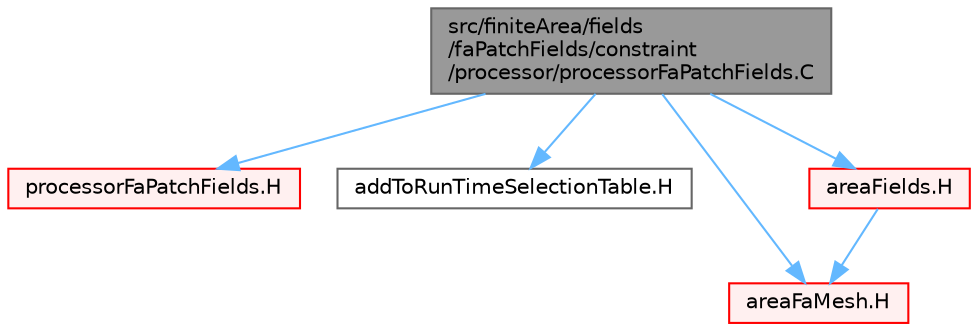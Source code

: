 digraph "src/finiteArea/fields/faPatchFields/constraint/processor/processorFaPatchFields.C"
{
 // LATEX_PDF_SIZE
  bgcolor="transparent";
  edge [fontname=Helvetica,fontsize=10,labelfontname=Helvetica,labelfontsize=10];
  node [fontname=Helvetica,fontsize=10,shape=box,height=0.2,width=0.4];
  Node1 [id="Node000001",label="src/finiteArea/fields\l/faPatchFields/constraint\l/processor/processorFaPatchFields.C",height=0.2,width=0.4,color="gray40", fillcolor="grey60", style="filled", fontcolor="black",tooltip=" "];
  Node1 -> Node2 [id="edge1_Node000001_Node000002",color="steelblue1",style="solid",tooltip=" "];
  Node2 [id="Node000002",label="processorFaPatchFields.H",height=0.2,width=0.4,color="red", fillcolor="#FFF0F0", style="filled",URL="$processorFaPatchFields_8H.html",tooltip=" "];
  Node1 -> Node363 [id="edge2_Node000001_Node000363",color="steelblue1",style="solid",tooltip=" "];
  Node363 [id="Node000363",label="addToRunTimeSelectionTable.H",height=0.2,width=0.4,color="grey40", fillcolor="white", style="filled",URL="$addToRunTimeSelectionTable_8H.html",tooltip="Macros for easy insertion into run-time selection tables."];
  Node1 -> Node250 [id="edge3_Node000001_Node000250",color="steelblue1",style="solid",tooltip=" "];
  Node250 [id="Node000250",label="areaFaMesh.H",height=0.2,width=0.4,color="red", fillcolor="#FFF0F0", style="filled",URL="$areaFaMesh_8H.html",tooltip=" "];
  Node1 -> Node364 [id="edge4_Node000001_Node000364",color="steelblue1",style="solid",tooltip=" "];
  Node364 [id="Node000364",label="areaFields.H",height=0.2,width=0.4,color="red", fillcolor="#FFF0F0", style="filled",URL="$areaFields_8H.html",tooltip=" "];
  Node364 -> Node250 [id="edge5_Node000364_Node000250",color="steelblue1",style="solid",tooltip=" "];
}
